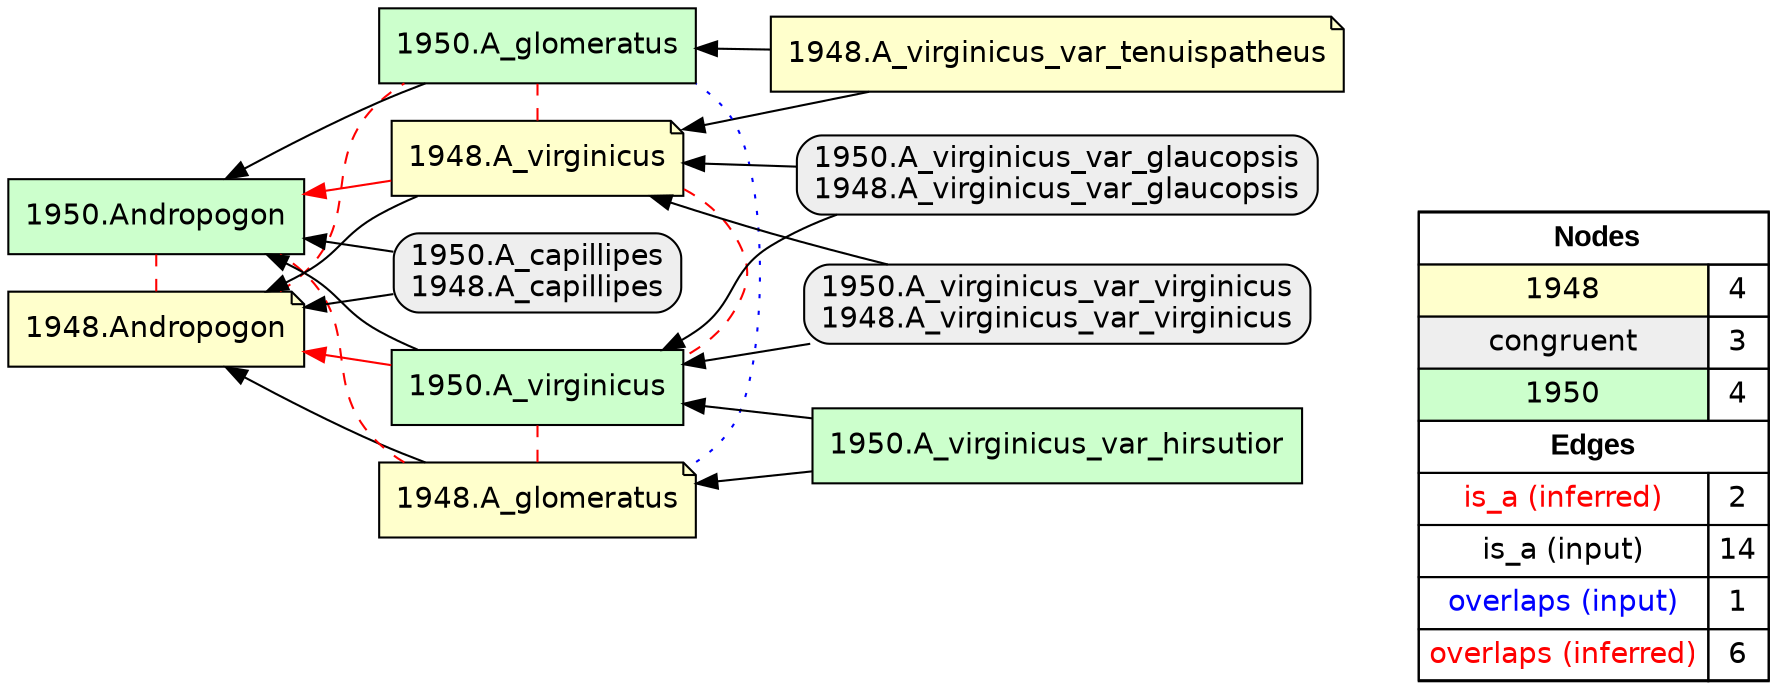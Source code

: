 digraph{
rankdir=RL
node[shape=note style=filled fillcolor="#FFFFCC" fontname="helvetica"] 
"1948.Andropogon"
"1948.A_virginicus"
"1948.A_virginicus_var_tenuispatheus"
"1948.A_glomeratus"
node[shape=box style="filled,rounded" fillcolor="#EEEEEE" fontname="helvetica"] 
"1950.A_virginicus_var_glaucopsis\n1948.A_virginicus_var_glaucopsis"
"1950.A_capillipes\n1948.A_capillipes"
"1950.A_virginicus_var_virginicus\n1948.A_virginicus_var_virginicus"
node[shape=box style=filled fillcolor="#CCFFCC" fontname="helvetica"] 
"1950.A_virginicus"
"1950.Andropogon"
"1950.A_virginicus_var_hirsutior"
"1950.A_glomeratus"
edge[arrowhead=normal style=solid color="#FF0000" constraint=true penwidth=1]
"1948.A_virginicus" -> "1950.Andropogon"
"1950.A_virginicus" -> "1948.Andropogon"
edge[arrowhead=normal style=dotted color="#000000" constraint=true penwidth=1]
edge[arrowhead=normal style=solid color="#000000" constraint=true penwidth=1]
"1950.A_virginicus_var_virginicus\n1948.A_virginicus_var_virginicus" -> "1950.A_virginicus"
"1950.A_capillipes\n1948.A_capillipes" -> "1950.Andropogon"
"1950.A_virginicus_var_hirsutior" -> "1948.A_glomeratus"
"1948.A_virginicus_var_tenuispatheus" -> "1948.A_virginicus"
"1950.A_glomeratus" -> "1950.Andropogon"
"1950.A_capillipes\n1948.A_capillipes" -> "1948.Andropogon"
"1948.A_virginicus" -> "1948.Andropogon"
"1948.A_virginicus_var_tenuispatheus" -> "1950.A_glomeratus"
"1950.A_virginicus_var_hirsutior" -> "1950.A_virginicus"
"1950.A_virginicus_var_virginicus\n1948.A_virginicus_var_virginicus" -> "1948.A_virginicus"
"1950.A_virginicus_var_glaucopsis\n1948.A_virginicus_var_glaucopsis" -> "1950.A_virginicus"
"1950.A_virginicus_var_glaucopsis\n1948.A_virginicus_var_glaucopsis" -> "1948.A_virginicus"
"1950.A_virginicus" -> "1950.Andropogon"
"1948.A_glomeratus" -> "1948.Andropogon"
edge[arrowhead=none style=dotted color="#0000FF" constraint=false penwidth=1]
"1948.A_glomeratus" -> "1950.A_glomeratus"
edge[arrowhead=none style=dashed color="#FF0000" constraint=false penwidth=1]
"1948.A_glomeratus" -> "1950.Andropogon"
"1948.A_virginicus" -> "1950.A_virginicus"
"1948.A_virginicus" -> "1950.A_glomeratus"
"1948.Andropogon" -> "1950.A_glomeratus"
"1948.A_glomeratus" -> "1950.A_virginicus"
"1948.Andropogon" -> "1950.Andropogon"
node[shape=box] 
{rank=source Legend [fillcolor= white margin=0 label=< 
 <TABLE BORDER="0" CELLBORDER="1" CELLSPACING="0" CELLPADDING="4"> 
<TR> <TD COLSPAN="2"><font face="Arial Black"> Nodes</font></TD> </TR> 
<TR> 
 <TD bgcolor="#FFFFCC" fontname="helvetica">1948</TD> 
 <TD>4</TD> 
 </TR> 
<TR> 
 <TD bgcolor="#EEEEEE" fontname="helvetica">congruent</TD> 
 <TD>3</TD> 
 </TR> 
<TR> 
 <TD bgcolor="#CCFFCC" fontname="helvetica">1950</TD> 
 <TD>4</TD> 
 </TR> 
<TR> <TD COLSPAN="2"><font face = "Arial Black"> Edges </font></TD> </TR> 
<TR> 
 <TD><font color ="#FF0000">is_a (inferred)</font></TD><TD>2</TD>
</TR>
<TR> 
 <TD><font color ="#000000">is_a (input)</font></TD><TD>14</TD>
</TR>
<TR> 
 <TD><font color ="#0000FF">overlaps (input)</font></TD><TD>1</TD>
</TR>
<TR> 
 <TD><font color ="#FF0000">overlaps (inferred)</font></TD><TD>6</TD>
</TR>
</TABLE> 
 >] } 
}